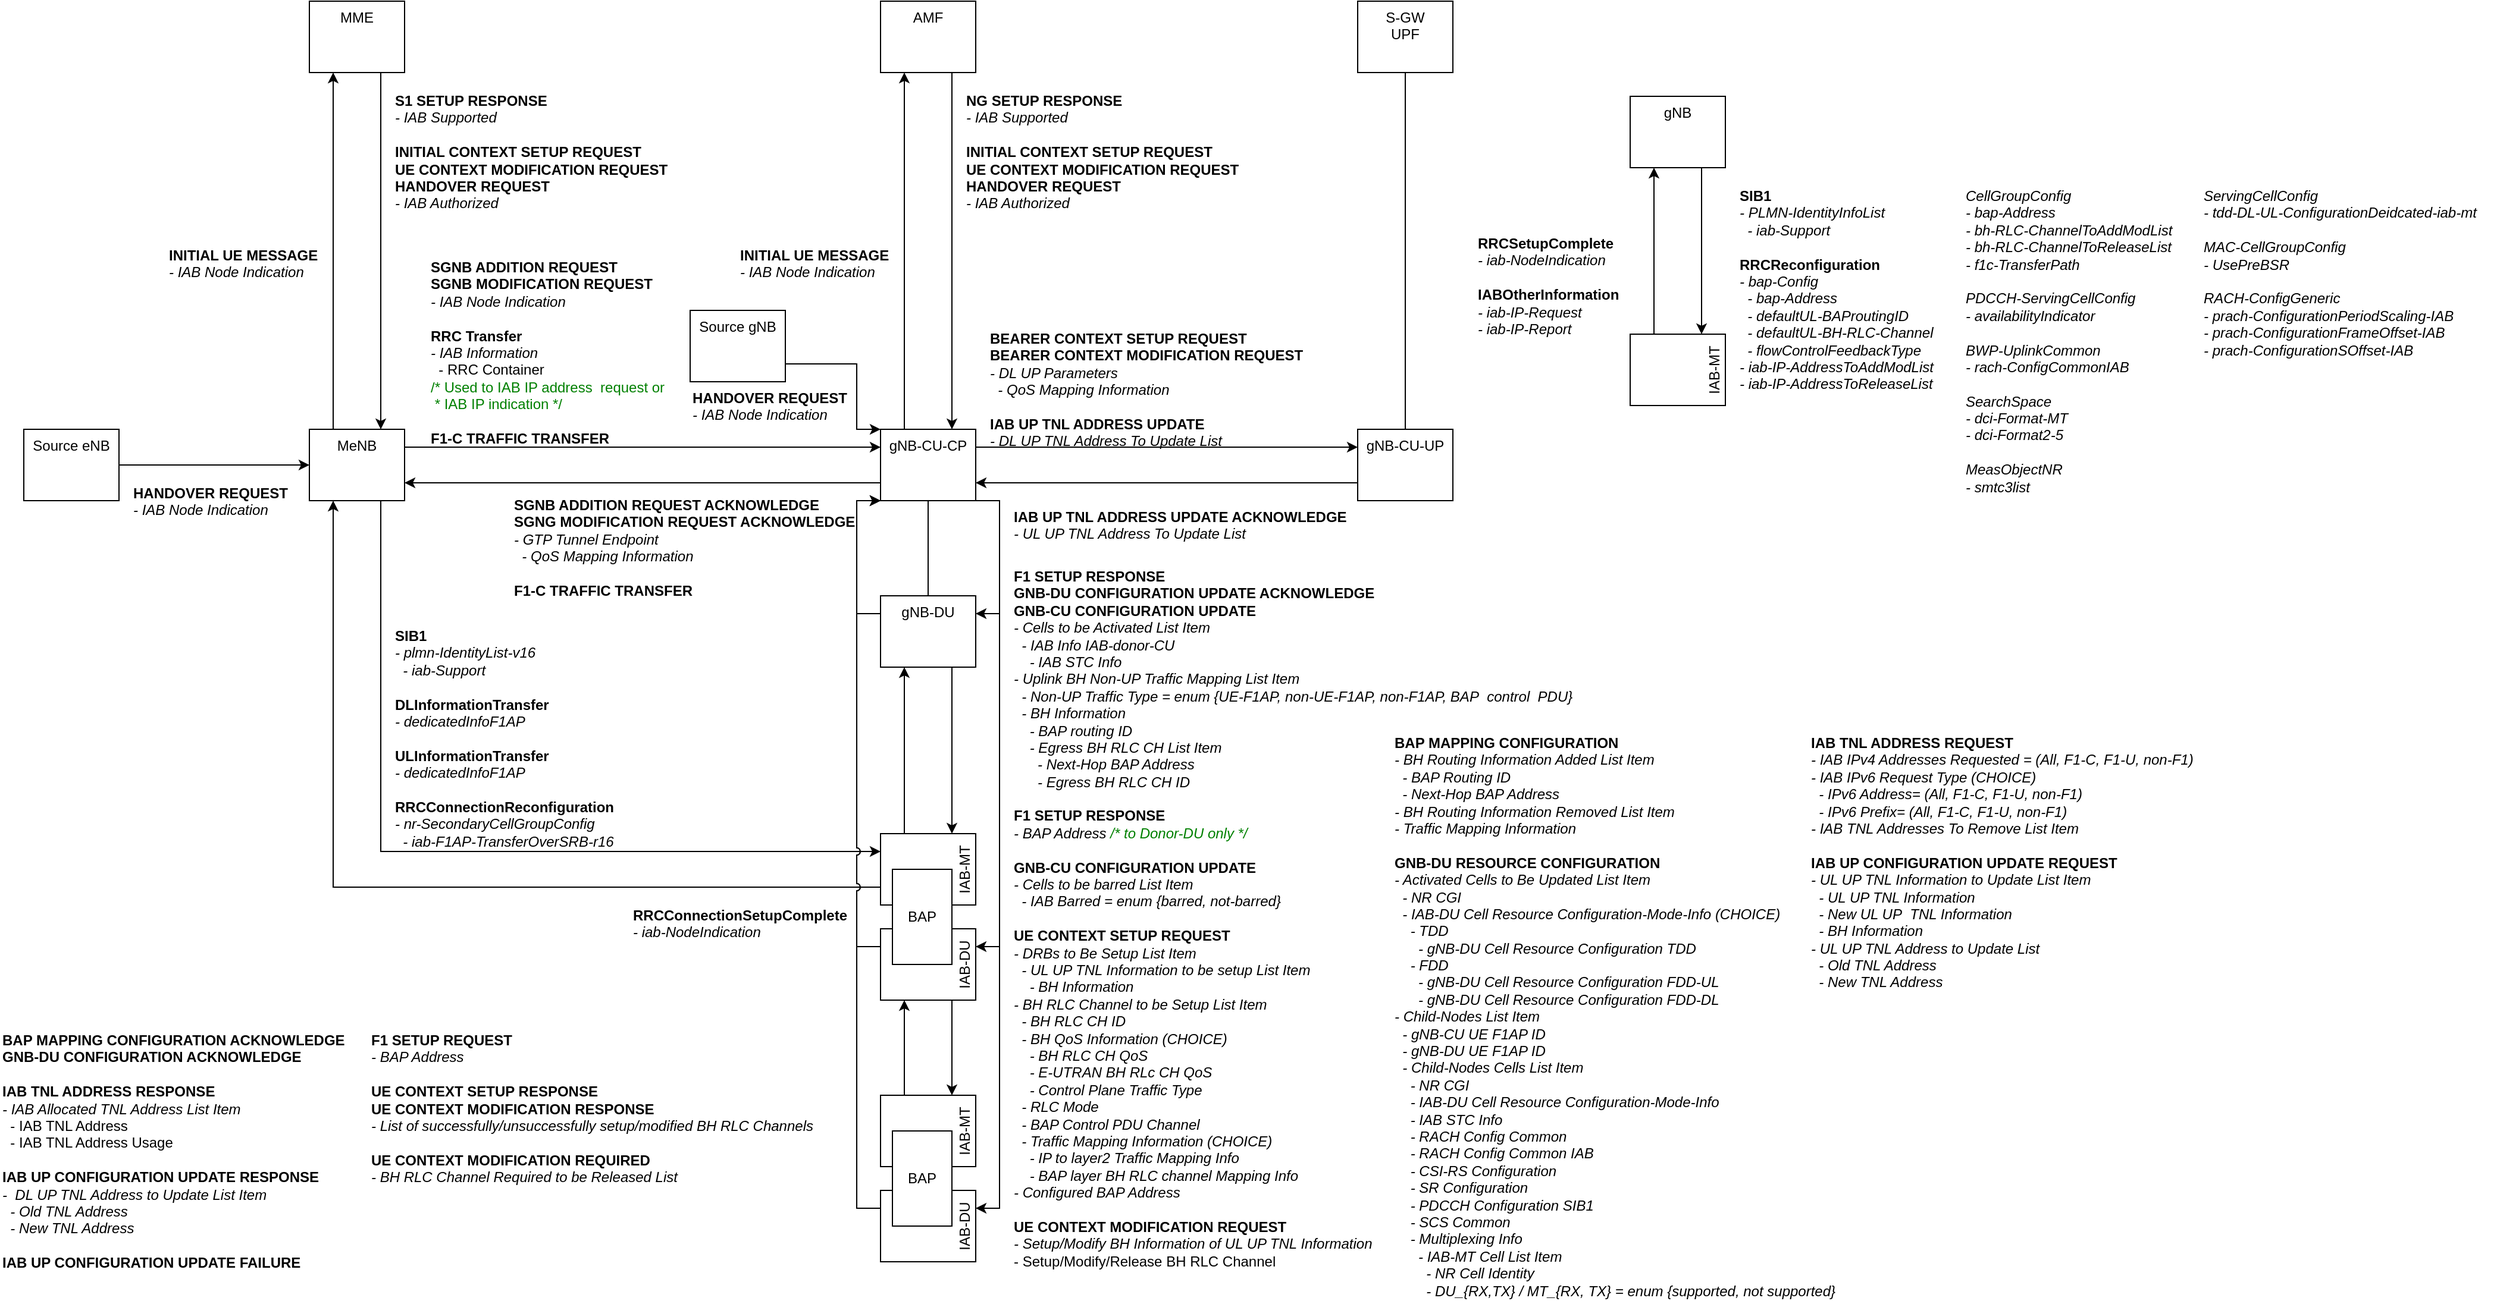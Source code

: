 <mxfile version="13.10.0" type="embed">
    <diagram id="6hGFLwfOUW9BJ-s0fimq" name="EN-DC">
        <mxGraphModel dx="990" dy="575" grid="1" gridSize="10" guides="1" tooltips="1" connect="1" arrows="1" fold="1" page="1" pageScale="1" pageWidth="827" pageHeight="1169" math="0" shadow="0">
            <root>
                <mxCell id="0"/>
                <mxCell id="1" parent="0"/>
                <mxCell id="37" style="edgeStyle=orthogonalEdgeStyle;rounded=0;orthogonalLoop=1;jettySize=auto;html=1;exitX=0.25;exitY=1;exitDx=0;exitDy=0;entryX=0.25;entryY=0;entryDx=0;entryDy=0;endArrow=none;endFill=0;startArrow=classic;startFill=1;" parent="1" source="2" target="5" edge="1">
                    <mxGeometry relative="1" as="geometry"/>
                </mxCell>
                <mxCell id="41" style="edgeStyle=orthogonalEdgeStyle;rounded=0;orthogonalLoop=1;jettySize=auto;html=1;exitX=0.75;exitY=1;exitDx=0;exitDy=0;entryX=0.75;entryY=0;entryDx=0;entryDy=0;startArrow=none;startFill=0;endArrow=classic;endFill=1;" parent="1" source="2" target="5" edge="1">
                    <mxGeometry relative="1" as="geometry"/>
                </mxCell>
                <mxCell id="2" value="MME" style="rounded=0;whiteSpace=wrap;html=1;verticalAlign=top;" parent="1" vertex="1">
                    <mxGeometry x="280" y="40" width="80" height="60" as="geometry"/>
                </mxCell>
                <mxCell id="31" value="" style="edgeStyle=orthogonalEdgeStyle;rounded=0;orthogonalLoop=1;jettySize=auto;html=1;endArrow=none;endFill=0;" parent="1" source="3" target="8" edge="1">
                    <mxGeometry relative="1" as="geometry"/>
                </mxCell>
                <mxCell id="3" value="S-GW&lt;br&gt;UPF" style="rounded=0;whiteSpace=wrap;html=1;verticalAlign=top;" parent="1" vertex="1">
                    <mxGeometry x="1161" y="40" width="80" height="60" as="geometry"/>
                </mxCell>
                <mxCell id="53" style="edgeStyle=orthogonalEdgeStyle;rounded=0;orthogonalLoop=1;jettySize=auto;html=1;exitX=1;exitY=0.25;exitDx=0;exitDy=0;entryX=0;entryY=0.25;entryDx=0;entryDy=0;startArrow=none;startFill=0;endArrow=classic;endFill=1;" parent="1" source="5" target="6" edge="1">
                    <mxGeometry relative="1" as="geometry"/>
                </mxCell>
                <mxCell id="58" style="edgeStyle=orthogonalEdgeStyle;rounded=0;orthogonalLoop=1;jettySize=auto;html=1;exitX=0.75;exitY=1;exitDx=0;exitDy=0;entryX=0;entryY=0.25;entryDx=0;entryDy=0;startArrow=none;startFill=0;endArrow=classic;endFill=1;" parent="1" source="5" target="33" edge="1">
                    <mxGeometry relative="1" as="geometry"/>
                </mxCell>
                <mxCell id="5" value="MeNB" style="rounded=0;whiteSpace=wrap;html=1;verticalAlign=top;" parent="1" vertex="1">
                    <mxGeometry x="280" y="400" width="80" height="60" as="geometry"/>
                </mxCell>
                <mxCell id="32" value="" style="edgeStyle=orthogonalEdgeStyle;rounded=0;orthogonalLoop=1;jettySize=auto;html=1;endArrow=none;endFill=0;" parent="1" source="6" target="7" edge="1">
                    <mxGeometry relative="1" as="geometry"/>
                </mxCell>
                <mxCell id="54" style="edgeStyle=orthogonalEdgeStyle;rounded=0;orthogonalLoop=1;jettySize=auto;html=1;exitX=0;exitY=0.75;exitDx=0;exitDy=0;entryX=1;entryY=0.75;entryDx=0;entryDy=0;startArrow=none;startFill=0;endArrow=classic;endFill=1;" parent="1" source="6" target="5" edge="1">
                    <mxGeometry relative="1" as="geometry"/>
                </mxCell>
                <mxCell id="68" style="edgeStyle=orthogonalEdgeStyle;rounded=0;orthogonalLoop=1;jettySize=auto;html=1;exitX=0.25;exitY=0;exitDx=0;exitDy=0;entryX=0.25;entryY=1;entryDx=0;entryDy=0;" parent="1" source="6" target="67" edge="1">
                    <mxGeometry relative="1" as="geometry"/>
                </mxCell>
                <mxCell id="79" style="edgeStyle=orthogonalEdgeStyle;rounded=0;orthogonalLoop=1;jettySize=auto;html=1;exitX=1;exitY=0.25;exitDx=0;exitDy=0;entryX=0;entryY=0.25;entryDx=0;entryDy=0;" parent="1" source="6" target="8" edge="1">
                    <mxGeometry relative="1" as="geometry"/>
                </mxCell>
                <mxCell id="83" style="edgeStyle=orthogonalEdgeStyle;rounded=0;jumpStyle=arc;orthogonalLoop=1;jettySize=auto;html=1;exitX=1;exitY=1;exitDx=0;exitDy=0;entryX=1;entryY=0.25;entryDx=0;entryDy=0;" parent="1" source="6" target="34" edge="1">
                    <mxGeometry relative="1" as="geometry">
                        <Array as="points">
                            <mxPoint x="860" y="460"/>
                            <mxPoint x="860" y="835"/>
                        </Array>
                    </mxGeometry>
                </mxCell>
                <mxCell id="85" style="edgeStyle=orthogonalEdgeStyle;rounded=0;jumpStyle=arc;orthogonalLoop=1;jettySize=auto;html=1;exitX=1;exitY=1;exitDx=0;exitDy=0;entryX=1;entryY=0.25;entryDx=0;entryDy=0;" parent="1" source="6" target="63" edge="1">
                    <mxGeometry relative="1" as="geometry">
                        <Array as="points">
                            <mxPoint x="860" y="460"/>
                            <mxPoint x="860" y="1055"/>
                        </Array>
                    </mxGeometry>
                </mxCell>
                <mxCell id="91" style="edgeStyle=orthogonalEdgeStyle;rounded=0;jumpStyle=arc;orthogonalLoop=1;jettySize=auto;html=1;exitX=1;exitY=1;exitDx=0;exitDy=0;entryX=1;entryY=0.25;entryDx=0;entryDy=0;" parent="1" source="6" target="7" edge="1">
                    <mxGeometry relative="1" as="geometry">
                        <Array as="points">
                            <mxPoint x="860" y="460"/>
                            <mxPoint x="860" y="555"/>
                        </Array>
                    </mxGeometry>
                </mxCell>
                <mxCell id="6" value="gNB-CU-CP" style="rounded=0;whiteSpace=wrap;html=1;verticalAlign=top;" parent="1" vertex="1">
                    <mxGeometry x="760" y="400" width="80" height="60" as="geometry"/>
                </mxCell>
                <mxCell id="60" style="edgeStyle=orthogonalEdgeStyle;rounded=0;orthogonalLoop=1;jettySize=auto;html=1;exitX=0.75;exitY=1;exitDx=0;exitDy=0;entryX=0.75;entryY=0;entryDx=0;entryDy=0;startArrow=none;startFill=0;endArrow=classic;endFill=1;" parent="1" source="7" target="33" edge="1">
                    <mxGeometry relative="1" as="geometry"/>
                </mxCell>
                <mxCell id="92" style="edgeStyle=orthogonalEdgeStyle;rounded=0;jumpStyle=arc;orthogonalLoop=1;jettySize=auto;html=1;exitX=0;exitY=0.25;exitDx=0;exitDy=0;entryX=0;entryY=1;entryDx=0;entryDy=0;" parent="1" source="7" target="6" edge="1">
                    <mxGeometry relative="1" as="geometry">
                        <Array as="points">
                            <mxPoint x="740" y="555"/>
                            <mxPoint x="740" y="460"/>
                        </Array>
                    </mxGeometry>
                </mxCell>
                <mxCell id="7" value="gNB-DU" style="rounded=0;whiteSpace=wrap;html=1;verticalAlign=top;" parent="1" vertex="1">
                    <mxGeometry x="760" y="540" width="80" height="60" as="geometry"/>
                </mxCell>
                <mxCell id="80" style="edgeStyle=orthogonalEdgeStyle;rounded=0;orthogonalLoop=1;jettySize=auto;html=1;exitX=0;exitY=0.75;exitDx=0;exitDy=0;entryX=1;entryY=0.75;entryDx=0;entryDy=0;" parent="1" source="8" target="6" edge="1">
                    <mxGeometry relative="1" as="geometry"/>
                </mxCell>
                <mxCell id="8" value="gNB-CU-UP" style="rounded=0;whiteSpace=wrap;html=1;verticalAlign=top;" parent="1" vertex="1">
                    <mxGeometry x="1161" y="400" width="80" height="60" as="geometry"/>
                </mxCell>
                <mxCell id="57" style="edgeStyle=orthogonalEdgeStyle;rounded=0;orthogonalLoop=1;jettySize=auto;html=1;exitX=0;exitY=0.75;exitDx=0;exitDy=0;entryX=0.25;entryY=1;entryDx=0;entryDy=0;startArrow=none;startFill=0;endArrow=classic;endFill=1;" parent="1" source="33" target="5" edge="1">
                    <mxGeometry relative="1" as="geometry"/>
                </mxCell>
                <mxCell id="59" style="edgeStyle=orthogonalEdgeStyle;rounded=0;orthogonalLoop=1;jettySize=auto;html=1;exitX=0.25;exitY=0;exitDx=0;exitDy=0;entryX=0.25;entryY=1;entryDx=0;entryDy=0;startArrow=none;startFill=0;endArrow=classic;endFill=1;" parent="1" source="33" target="7" edge="1">
                    <mxGeometry relative="1" as="geometry"/>
                </mxCell>
                <mxCell id="33" value="IAB-MT" style="rounded=0;whiteSpace=wrap;html=1;verticalAlign=bottom;horizontal=0;" parent="1" vertex="1">
                    <mxGeometry x="760" y="740" width="80" height="60" as="geometry"/>
                </mxCell>
                <mxCell id="66" style="edgeStyle=orthogonalEdgeStyle;rounded=0;orthogonalLoop=1;jettySize=auto;html=1;exitX=0.75;exitY=1;exitDx=0;exitDy=0;entryX=0.75;entryY=0;entryDx=0;entryDy=0;" parent="1" source="34" target="62" edge="1">
                    <mxGeometry relative="1" as="geometry"/>
                </mxCell>
                <mxCell id="82" style="edgeStyle=orthogonalEdgeStyle;rounded=0;orthogonalLoop=1;jettySize=auto;html=1;exitX=0;exitY=0.25;exitDx=0;exitDy=0;entryX=0;entryY=1;entryDx=0;entryDy=0;jumpStyle=arc;" parent="1" source="34" target="6" edge="1">
                    <mxGeometry relative="1" as="geometry">
                        <Array as="points">
                            <mxPoint x="740" y="835"/>
                            <mxPoint x="740" y="460"/>
                        </Array>
                    </mxGeometry>
                </mxCell>
                <mxCell id="34" value="IAB-DU" style="rounded=0;whiteSpace=wrap;html=1;verticalAlign=bottom;horizontal=0;" parent="1" vertex="1">
                    <mxGeometry x="760" y="820" width="80" height="60" as="geometry"/>
                </mxCell>
                <mxCell id="35" value="BAP" style="rounded=0;whiteSpace=wrap;html=1;verticalAlign=middle;" parent="1" vertex="1">
                    <mxGeometry x="770" y="770" width="50" height="80" as="geometry"/>
                </mxCell>
                <mxCell id="48" style="edgeStyle=orthogonalEdgeStyle;rounded=0;orthogonalLoop=1;jettySize=auto;html=1;exitX=1;exitY=0.5;exitDx=0;exitDy=0;entryX=0;entryY=0.5;entryDx=0;entryDy=0;startArrow=none;startFill=0;endArrow=classic;endFill=1;" parent="1" source="36" target="5" edge="1">
                    <mxGeometry relative="1" as="geometry"/>
                </mxCell>
                <mxCell id="36" value="Source eNB" style="rounded=0;whiteSpace=wrap;html=1;verticalAlign=top;" parent="1" vertex="1">
                    <mxGeometry x="40" y="400" width="80" height="60" as="geometry"/>
                </mxCell>
                <mxCell id="42" value="&lt;b&gt;INITIAL UE MESSAGE&lt;/b&gt;&lt;br&gt;&lt;i&gt;- IAB Node Indication&lt;/i&gt;" style="text;html=1;align=left;verticalAlign=top;resizable=0;points=[];autosize=1;" parent="1" vertex="1">
                    <mxGeometry x="640" y="240" width="140" height="30" as="geometry"/>
                </mxCell>
                <mxCell id="43" value="&lt;b&gt;S1 SETUP RESPONSE&lt;/b&gt;&lt;br&gt;&lt;i&gt;- IAB Supported&lt;br&gt;&lt;br&gt;&lt;/i&gt;&lt;b&gt;INITIAL CONTEXT SETUP REQUEST&lt;/b&gt;&lt;br&gt;&lt;b&gt;UE CONTEXT MODIFICATION REQUEST&lt;br&gt;HANDOVER REQUEST&lt;/b&gt;&lt;br&gt;&lt;i&gt;- IAB Authorized&lt;/i&gt;&lt;i&gt;&lt;br&gt;&lt;/i&gt;" style="text;html=1;align=left;verticalAlign=top;resizable=0;points=[];autosize=1;" parent="1" vertex="1">
                    <mxGeometry x="350" y="110" width="240" height="100" as="geometry"/>
                </mxCell>
                <mxCell id="49" value="&lt;b&gt;HANDOVER REQUEST&lt;/b&gt;&lt;br&gt;&lt;i&gt;- IAB Node Indication&lt;/i&gt;" style="text;html=1;align=left;verticalAlign=top;resizable=0;points=[];autosize=1;" parent="1" vertex="1">
                    <mxGeometry x="130" y="440" width="150" height="30" as="geometry"/>
                </mxCell>
                <mxCell id="50" value="&lt;b&gt;SGNB ADDITION REQUEST&lt;br&gt;SGNB MODIFICATION REQUEST&lt;/b&gt;&lt;br&gt;&lt;i&gt;- IAB Node Indication&lt;br&gt;&lt;/i&gt;&lt;br&gt;&lt;b&gt;RRC Transfer&lt;/b&gt;&lt;br&gt;&lt;i&gt;- IAB Information&lt;br&gt;&lt;/i&gt;&amp;nbsp; - RRC Container&lt;br&gt;&lt;font color=&quot;#008000&quot;&gt;/* Used to IAB IP address&amp;nbsp; request or&lt;/font&gt;&lt;br&gt;&lt;font color=&quot;#008000&quot;&gt;&amp;nbsp;* IAB IP indication */&lt;/font&gt;&lt;br&gt;&lt;br&gt;&lt;b&gt;F1-C TRAFFIC TRANSFER&lt;/b&gt;" style="text;html=1;align=left;verticalAlign=top;resizable=0;points=[];autosize=1;" parent="1" vertex="1">
                    <mxGeometry x="380" y="250" width="210" height="160" as="geometry"/>
                </mxCell>
                <mxCell id="52" value="&lt;b&gt;SGNB ADDITION REQUEST ACKNOWLEDGE&lt;br&gt;SGNG MODIFICATION REQUEST ACKNOWLEDGE&lt;/b&gt;&lt;br&gt;&lt;i&gt;- GTP Tunnel Endpoint&lt;br&gt;&amp;nbsp; - QoS Mapping Information&lt;br&gt;&lt;/i&gt;&lt;br&gt;&lt;b&gt;F1-C TRAFFIC TRANSFER&lt;/b&gt;" style="text;html=1;align=left;verticalAlign=top;resizable=0;points=[];autosize=1;" parent="1" vertex="1">
                    <mxGeometry x="450" y="450" width="300" height="90" as="geometry"/>
                </mxCell>
                <mxCell id="55" value="&lt;b&gt;SIB1&lt;/b&gt;&lt;br&gt;&lt;i&gt;- plmn-IdentityList-v16&lt;br&gt;&amp;nbsp; - iab-Support&lt;/i&gt;&lt;br&gt;&lt;br&gt;&lt;b&gt;DLInformationTransfer&lt;/b&gt;&lt;br&gt;&lt;i&gt;- dedicatedInfoF1AP&lt;/i&gt;&lt;br&gt;&lt;br&gt;&lt;b&gt;ULInformationTransfer&lt;/b&gt;&lt;br&gt;&lt;i&gt;- dedicatedInfoF1AP&lt;/i&gt;&lt;br&gt;&lt;br&gt;&lt;b&gt;RRCConnectionReconfiguration&lt;/b&gt;&lt;br&gt;&lt;i&gt;- nr-SecondaryCellGroupConfig&lt;br&gt;&amp;nbsp; - iab-F1AP-TransferOverSRB-r16&lt;/i&gt;" style="text;html=1;align=left;verticalAlign=top;resizable=0;points=[];autosize=1;" parent="1" vertex="1">
                    <mxGeometry x="350" y="560" width="200" height="180" as="geometry"/>
                </mxCell>
                <mxCell id="61" value="&lt;b&gt;RRCConnectionSetupComplete&lt;/b&gt;&lt;br&gt;&lt;i&gt;- iab-NodeIndication&lt;/i&gt;" style="text;html=1;align=left;verticalAlign=top;resizable=0;points=[];autosize=1;" parent="1" vertex="1">
                    <mxGeometry x="550" y="795" width="200" height="30" as="geometry"/>
                </mxCell>
                <mxCell id="65" style="edgeStyle=orthogonalEdgeStyle;rounded=0;orthogonalLoop=1;jettySize=auto;html=1;exitX=0.25;exitY=0;exitDx=0;exitDy=0;entryX=0.25;entryY=1;entryDx=0;entryDy=0;" parent="1" source="62" target="34" edge="1">
                    <mxGeometry relative="1" as="geometry"/>
                </mxCell>
                <mxCell id="62" value="IAB-MT" style="rounded=0;whiteSpace=wrap;html=1;verticalAlign=bottom;horizontal=0;" parent="1" vertex="1">
                    <mxGeometry x="760" y="960" width="80" height="60" as="geometry"/>
                </mxCell>
                <mxCell id="84" style="edgeStyle=orthogonalEdgeStyle;rounded=0;jumpStyle=arc;orthogonalLoop=1;jettySize=auto;html=1;exitX=0;exitY=0.25;exitDx=0;exitDy=0;entryX=0;entryY=1;entryDx=0;entryDy=0;" parent="1" source="63" target="6" edge="1">
                    <mxGeometry relative="1" as="geometry">
                        <Array as="points">
                            <mxPoint x="740" y="1055"/>
                            <mxPoint x="740" y="460"/>
                        </Array>
                    </mxGeometry>
                </mxCell>
                <mxCell id="63" value="IAB-DU" style="rounded=0;whiteSpace=wrap;html=1;verticalAlign=bottom;horizontal=0;" parent="1" vertex="1">
                    <mxGeometry x="760" y="1040" width="80" height="60" as="geometry"/>
                </mxCell>
                <mxCell id="64" value="BAP" style="rounded=0;whiteSpace=wrap;html=1;verticalAlign=middle;" parent="1" vertex="1">
                    <mxGeometry x="770" y="990" width="50" height="80" as="geometry"/>
                </mxCell>
                <mxCell id="69" style="edgeStyle=orthogonalEdgeStyle;rounded=0;orthogonalLoop=1;jettySize=auto;html=1;exitX=0.75;exitY=1;exitDx=0;exitDy=0;entryX=0.75;entryY=0;entryDx=0;entryDy=0;" parent="1" source="67" target="6" edge="1">
                    <mxGeometry relative="1" as="geometry"/>
                </mxCell>
                <mxCell id="67" value="AMF" style="rounded=0;whiteSpace=wrap;html=1;verticalAlign=top;" parent="1" vertex="1">
                    <mxGeometry x="760" y="40" width="80" height="60" as="geometry"/>
                </mxCell>
                <mxCell id="73" value="&lt;b&gt;INITIAL UE MESSAGE&lt;/b&gt;&lt;br&gt;&lt;i&gt;- IAB Node Indication&lt;/i&gt;" style="text;html=1;align=left;verticalAlign=top;resizable=0;points=[];autosize=1;" parent="1" vertex="1">
                    <mxGeometry x="160" y="240" width="140" height="30" as="geometry"/>
                </mxCell>
                <mxCell id="74" value="&lt;b&gt;NG SETUP RESPONSE&lt;/b&gt;&lt;br&gt;&lt;i&gt;- IAB Supported&lt;br&gt;&lt;br&gt;&lt;/i&gt;&lt;b&gt;INITIAL CONTEXT SETUP REQUEST&lt;/b&gt;&lt;br&gt;&lt;b&gt;UE CONTEXT MODIFICATION REQUEST&lt;br&gt;HANDOVER REQUEST&lt;/b&gt;&lt;br&gt;&lt;i&gt;- IAB Authorized&lt;/i&gt;&lt;i&gt;&lt;br&gt;&lt;/i&gt;" style="text;html=1;align=left;verticalAlign=top;resizable=0;points=[];autosize=1;" parent="1" vertex="1">
                    <mxGeometry x="830" y="110" width="240" height="100" as="geometry"/>
                </mxCell>
                <mxCell id="76" style="rounded=0;orthogonalLoop=1;jettySize=auto;html=1;exitX=1;exitY=0.75;exitDx=0;exitDy=0;entryX=0;entryY=0;entryDx=0;entryDy=0;edgeStyle=elbowEdgeStyle;" parent="1" source="75" target="6" edge="1">
                    <mxGeometry relative="1" as="geometry">
                        <Array as="points">
                            <mxPoint x="740" y="400"/>
                        </Array>
                    </mxGeometry>
                </mxCell>
                <mxCell id="75" value="Source gNB" style="rounded=0;whiteSpace=wrap;html=1;verticalAlign=top;" parent="1" vertex="1">
                    <mxGeometry x="600" y="300" width="80" height="60" as="geometry"/>
                </mxCell>
                <mxCell id="77" value="&lt;b&gt;HANDOVER REQUEST&lt;/b&gt;&lt;br&gt;&lt;i&gt;- IAB Node Indication&lt;/i&gt;" style="text;html=1;align=left;verticalAlign=top;resizable=0;points=[];autosize=1;" parent="1" vertex="1">
                    <mxGeometry x="600" y="360" width="150" height="30" as="geometry"/>
                </mxCell>
                <mxCell id="78" value="&lt;b&gt;BEARER CONTEXT SETUP REQUEST&lt;br&gt;BEARER CONTEXT MODIFICATION REQUEST&lt;/b&gt;&lt;br&gt;&lt;i&gt;- DL UP Parameters&lt;br&gt;&amp;nbsp; - QoS Mapping Information&lt;br&gt;&lt;/i&gt;&lt;i&gt;&lt;br&gt;&lt;/i&gt;&lt;b&gt;IAB UP TNL ADDRESS UPDATE&lt;/b&gt;&lt;br&gt;&lt;i&gt;- DL UP TNL Address To Update List&lt;/i&gt;&lt;i&gt;&lt;br&gt;&lt;/i&gt;" style="text;html=1;align=left;verticalAlign=top;resizable=0;points=[];autosize=1;" parent="1" vertex="1">
                    <mxGeometry x="850" y="310" width="280" height="100" as="geometry"/>
                </mxCell>
                <mxCell id="81" value="&lt;b&gt;F1 SETUP RESPONSE&lt;br&gt;GNB-DU CONFIGURATION UPDATE ACKNOWLEDGE&lt;br&gt;GNB-CU CONFIGURATION UPDATE&lt;/b&gt;&lt;br&gt;&lt;i&gt;- Cells to be Activated List Item&lt;br&gt;&lt;/i&gt;&lt;i&gt;&amp;nbsp; - IAB Info IAB-donor-CU&lt;br&gt;&amp;nbsp; &amp;nbsp; - IAB STC Info&lt;br&gt;- Uplink BH Non-UP Traffic Mapping List Item&lt;br&gt;&amp;nbsp; - Non-UP Traffic Type = enum {UE-F1AP, non-UE-F1AP, non-F1AP, BAP&amp;nbsp; control&amp;nbsp; PDU}&lt;br&gt;&amp;nbsp; - BH Information&lt;br&gt;&amp;nbsp; &amp;nbsp; - BAP routing ID&lt;br&gt;&amp;nbsp; &amp;nbsp; - Egress BH RLC CH List Item&lt;br&gt;&amp;nbsp; &amp;nbsp; &amp;nbsp; - Next-Hop BAP Address&lt;br&gt;&amp;nbsp; &amp;nbsp; &amp;nbsp; - Egress BH RLC CH ID&lt;br&gt;&lt;/i&gt;&lt;i&gt;&lt;br&gt;&lt;/i&gt;&lt;b&gt;F1 SETUP RESPONSE&lt;br&gt;&lt;/b&gt;&lt;i&gt;- BAP Address &lt;font color=&quot;#008000&quot;&gt;/* to Donor-DU only */&lt;/font&gt;&lt;br&gt;&lt;/i&gt;&lt;i&gt;&lt;br&gt;&lt;/i&gt;&lt;b&gt;GNB-CU CONFIGURATION UPDATE&lt;/b&gt;&lt;br&gt;&lt;i&gt;- Cells to be barred List Item&lt;br&gt;&lt;/i&gt;&lt;i&gt;&amp;nbsp; - IAB Barred = enum {barred, not-barred}&lt;/i&gt;&lt;b&gt;&lt;br&gt;&lt;br&gt;UE CONTEXT SETUP REQUEST&lt;br&gt;&lt;/b&gt;&lt;i&gt;- DRBs to Be Setup List Item&lt;br&gt;&amp;nbsp; - UL UP TNL Information to be setup List Item&lt;br&gt;&amp;nbsp; &amp;nbsp; - BH Information&lt;br&gt;- BH RLC Channel to be Setup List Item&lt;br&gt;&amp;nbsp; - BH RLC CH ID&lt;br&gt;&amp;nbsp; - BH QoS Information (CHOICE)&lt;br&gt;&amp;nbsp; &amp;nbsp; - BH RLC CH QoS&lt;br&gt;&amp;nbsp; &amp;nbsp; - E-UTRAN BH RLc CH QoS&lt;br&gt;&amp;nbsp; &amp;nbsp; - Control Plane Traffic Type&lt;br&gt;&amp;nbsp; - RLC Mode&lt;br&gt;&amp;nbsp; - BAP Control PDU Channel&lt;br&gt;&amp;nbsp; - Traffic Mapping Information (CHOICE)&lt;br&gt;&amp;nbsp; &amp;nbsp; - IP to layer2 Traffic Mapping Info&lt;br&gt;&amp;nbsp; &amp;nbsp; - BAP layer BH RLC channel Mapping Info&lt;br&gt;- Configured BAP Address&lt;br&gt;&lt;/i&gt;&lt;br&gt;&lt;b&gt;UE CONTEXT MODIFICATION REQUEST&lt;br&gt;&lt;/b&gt;&lt;i&gt;- Setup/Modify BH Information of UL UP TNL Information&lt;br&gt;&lt;/i&gt;- Setup/Modify/Release BH RLC Channel" style="text;html=1;align=left;verticalAlign=top;resizable=0;points=[];autosize=1;" parent="1" vertex="1">
                    <mxGeometry x="870" y="510" width="490" height="560" as="geometry"/>
                </mxCell>
                <mxCell id="86" value="&lt;b&gt;F1 SETUP REQUEST&lt;/b&gt;&lt;br&gt;&lt;i&gt;- BAP Address&lt;br&gt;&lt;/i&gt;&lt;i&gt;&lt;br&gt;&lt;/i&gt;&lt;b&gt;UE CONTEXT SETUP RESPONSE&lt;br&gt;UE CONTEXT MODIFICATION RESPONSE&lt;br&gt;&lt;/b&gt;&lt;i&gt;- List of successfully/unsuccessfully setup/modified BH RLC Channels&lt;br&gt;&lt;/i&gt;&lt;i&gt;&lt;br&gt;&lt;/i&gt;&lt;b&gt;UE CONTEXT MODIFICATION REQUIRED&lt;br&gt;&lt;/b&gt;&lt;i&gt;- BH RLC Channel Required to be Released List&lt;/i&gt;&lt;i&gt;&lt;br&gt;&lt;/i&gt;" style="text;html=1;align=left;verticalAlign=top;resizable=0;points=[];autosize=1;" parent="1" vertex="1">
                    <mxGeometry x="330" y="900" width="390" height="130" as="geometry"/>
                </mxCell>
                <mxCell id="94" value="&lt;b&gt;BAP MAPPING CONFIGURATION&lt;br&gt;&lt;/b&gt;&lt;i&gt;- BH Routing Information Added List Item&lt;/i&gt;&lt;br&gt;&lt;i&gt;&amp;nbsp; - BAP Routing ID&lt;/i&gt;&lt;br&gt;&lt;i&gt;&amp;nbsp; - Next-Hop BAP Address&lt;/i&gt;&lt;br&gt;&lt;i&gt;- BH Routing Information Removed List Item&lt;/i&gt;&lt;br&gt;&lt;i&gt;- Traffic Mapping Information&lt;/i&gt;&lt;br&gt;&lt;br&gt;&lt;b&gt;GNB-DU RESOURCE CONFIGURATION&lt;/b&gt;&lt;br&gt;&lt;i&gt;- Activated Cells to Be Updated List Item&lt;br&gt;&amp;nbsp; - NR CGI&lt;br&gt;&amp;nbsp; - IAB-DU Cell Resource Configuration-Mode-Info (CHOICE)&lt;br&gt;&amp;nbsp; &amp;nbsp; - TDD&lt;br&gt;&amp;nbsp; &amp;nbsp; &amp;nbsp; - gNB-DU Cell Resource Configuration TDD&lt;br&gt;&amp;nbsp; &amp;nbsp; - FDD&lt;br&gt;&amp;nbsp; &amp;nbsp; &amp;nbsp; - gNB-DU Cell Resource Configuration FDD-UL&lt;br&gt;&amp;nbsp; &amp;nbsp; &amp;nbsp; - gNB-DU Cell Resource Configuration FDD-DL&lt;br&gt;- Child-Nodes List Item&lt;br&gt;&amp;nbsp; - gNB-CU UE F1AP ID&lt;br&gt;&amp;nbsp; - gNB-DU UE F1AP ID&lt;br&gt;&amp;nbsp; - Child-Nodes Cells List Item&lt;br&gt;&amp;nbsp; &amp;nbsp; - NR CGI&lt;br&gt;&amp;nbsp; &amp;nbsp; - IAB-DU Cell Resource Configuration-Mode-Info&lt;br&gt;&amp;nbsp; &amp;nbsp; - IAB STC Info&lt;br&gt;&amp;nbsp; &amp;nbsp; - RACH Config Common&lt;br&gt;&amp;nbsp; &amp;nbsp; - RACH Config Common IAB&lt;br&gt;&amp;nbsp; &amp;nbsp; - CSI-RS Configuration&lt;br&gt;&amp;nbsp; &amp;nbsp; - SR Configuration&lt;br&gt;&amp;nbsp; &amp;nbsp; - PDCCH Configuration SIB1&lt;br&gt;&amp;nbsp; &amp;nbsp; - SCS Common&lt;br&gt;&amp;nbsp; &amp;nbsp; - Multiplexing Info&lt;br&gt;&amp;nbsp; &amp;nbsp; &amp;nbsp; - IAB-MT Cell List Item&lt;br&gt;&amp;nbsp; &amp;nbsp; &amp;nbsp; &amp;nbsp; - NR Cell Identity&lt;br&gt;&amp;nbsp; &amp;nbsp; &amp;nbsp; &amp;nbsp; - DU_{RX,TX} / MT_{RX, TX} = enum {supported, not supported}&lt;br&gt;&lt;/i&gt;" style="text;html=1;align=left;verticalAlign=top;resizable=0;points=[];autosize=1;" parent="1" vertex="1">
                    <mxGeometry x="1190" y="650" width="390" height="450" as="geometry"/>
                </mxCell>
                <mxCell id="95" value="&lt;b&gt;IAB UP TNL ADDRESS UPDATE ACKNOWLEDGE&lt;/b&gt;&lt;br&gt;&lt;i&gt;- UL UP TNL Address To Update List&lt;/i&gt;" style="text;html=1;align=left;verticalAlign=top;resizable=0;points=[];autosize=1;" parent="1" vertex="1">
                    <mxGeometry x="870" y="460" width="300" height="30" as="geometry"/>
                </mxCell>
                <mxCell id="97" value="&lt;b&gt;IAB TNL ADDRESS REQUEST&lt;br&gt;&lt;/b&gt;&lt;i&gt;- IAB IPv4 Addresses Requested = (All, F1-C, F1-U, non-F1)&lt;br&gt;- IAB IPv6 Request Type (CHOICE)&lt;br&gt;&amp;nbsp; - IPv6 Address&lt;/i&gt;&lt;i&gt;= (All, F1-C, F1-U, non-F1)&lt;/i&gt;&lt;i&gt;&lt;br&gt;&amp;nbsp; - IPv6 Prefix&lt;/i&gt;&lt;i&gt;= (All, F1-C, F1-U, non-F1)&lt;/i&gt;&lt;br&gt;&lt;i&gt;- IAB TNL Addresses To Remove List Item&lt;/i&gt;&lt;br&gt;&lt;br&gt;&lt;b&gt;IAB UP CONFIGURATION UPDATE REQUEST&lt;br&gt;&lt;/b&gt;&lt;i&gt;- UL UP TNL Information to Update List Item&lt;br&gt;&amp;nbsp; - UL UP TNL Information&lt;br&gt;&amp;nbsp; - New UL UP&amp;nbsp; TNL Information&lt;br&gt;&amp;nbsp; - BH Information&lt;br&gt;- UL UP TNL Address to Update List&lt;br&gt;&amp;nbsp; - Old TNL Address&lt;br&gt;&amp;nbsp; - New TNL Address&lt;/i&gt;" style="text;html=1;align=left;verticalAlign=top;resizable=0;points=[];autosize=1;" parent="1" vertex="1">
                    <mxGeometry x="1540" y="650" width="340" height="210" as="geometry"/>
                </mxCell>
                <mxCell id="98" value="&lt;b style=&quot;font-family: &amp;#34;helvetica&amp;#34;&quot;&gt;BAP MAPPING CONFIGURATION ACKNOWLEDGE&lt;/b&gt;&lt;br style=&quot;font-family: &amp;#34;helvetica&amp;#34;&quot;&gt;&lt;b style=&quot;font-family: &amp;#34;helvetica&amp;#34;&quot;&gt;GNB-DU CONFIGURATION ACKNOWLEDGE&lt;/b&gt;&lt;br style=&quot;font-family: &amp;#34;helvetica&amp;#34;&quot;&gt;&lt;br style=&quot;font-family: &amp;#34;helvetica&amp;#34;&quot;&gt;&lt;b style=&quot;font-family: &amp;#34;helvetica&amp;#34;&quot;&gt;IAB TNL ADDRESS RESPONSE&lt;/b&gt;&lt;br style=&quot;font-family: &amp;#34;helvetica&amp;#34;&quot;&gt;&lt;i style=&quot;font-family: &amp;#34;helvetica&amp;#34;&quot;&gt;- IAB Allocated TNL Address List Item&lt;br&gt;&lt;/i&gt;&lt;span style=&quot;font-family: &amp;#34;helvetica&amp;#34;&quot;&gt;&amp;nbsp; - IAB TNL Address&lt;/span&gt;&lt;br style=&quot;font-family: &amp;#34;helvetica&amp;#34;&quot;&gt;&lt;span style=&quot;font-family: &amp;#34;helvetica&amp;#34;&quot;&gt;&amp;nbsp; - IAB TNL Address Usage&lt;/span&gt;&lt;br style=&quot;font-family: &amp;#34;helvetica&amp;#34;&quot;&gt;&lt;br style=&quot;font-family: &amp;#34;helvetica&amp;#34;&quot;&gt;&lt;b style=&quot;font-family: &amp;#34;helvetica&amp;#34;&quot;&gt;IAB UP CONFIGURATION UPDATE RESPONSE&lt;/b&gt;&lt;br style=&quot;font-family: &amp;#34;helvetica&amp;#34;&quot;&gt;&lt;i style=&quot;font-family: &amp;#34;helvetica&amp;#34;&quot;&gt;-&amp;nbsp; DL UP TNL Address to Update List Item&lt;br&gt;&amp;nbsp; - Old TNL Address&lt;br&gt;&amp;nbsp; - New TNL Address&lt;br&gt;&lt;/i&gt;&lt;br style=&quot;font-family: &amp;#34;helvetica&amp;#34;&quot;&gt;&lt;b style=&quot;font-family: &amp;#34;helvetica&amp;#34;&quot;&gt;IAB UP CONFIGURATION UPDATE FAILURE&lt;/b&gt;&lt;i&gt;&lt;br&gt;&lt;/i&gt;" style="text;html=1;align=left;verticalAlign=top;resizable=0;points=[];autosize=1;" parent="1" vertex="1">
                    <mxGeometry x="20" y="900" width="300" height="200" as="geometry"/>
                </mxCell>
                <mxCell id="103" style="edgeStyle=orthogonalEdgeStyle;rounded=0;orthogonalLoop=1;jettySize=auto;html=1;exitX=0.75;exitY=1;exitDx=0;exitDy=0;entryX=0.75;entryY=0;entryDx=0;entryDy=0;" parent="1" source="99" target="100" edge="1">
                    <mxGeometry relative="1" as="geometry"/>
                </mxCell>
                <mxCell id="99" value="gNB" style="rounded=0;whiteSpace=wrap;html=1;verticalAlign=top;" parent="1" vertex="1">
                    <mxGeometry x="1390" y="120" width="80" height="60" as="geometry"/>
                </mxCell>
                <mxCell id="102" style="edgeStyle=orthogonalEdgeStyle;rounded=0;orthogonalLoop=1;jettySize=auto;html=1;exitX=0.25;exitY=0;exitDx=0;exitDy=0;entryX=0.25;entryY=1;entryDx=0;entryDy=0;" parent="1" source="100" target="99" edge="1">
                    <mxGeometry relative="1" as="geometry"/>
                </mxCell>
                <mxCell id="100" value="IAB-MT" style="rounded=0;whiteSpace=wrap;html=1;verticalAlign=bottom;horizontal=0;" parent="1" vertex="1">
                    <mxGeometry x="1390" y="320" width="80" height="60" as="geometry"/>
                </mxCell>
                <mxCell id="104" value="&lt;b&gt;SIB1&lt;br&gt;&lt;/b&gt;&lt;i&gt;- PLMN-IdentityInfoList&lt;br&gt;&amp;nbsp; - iab-Support&lt;/i&gt;&lt;br&gt;&lt;br&gt;&lt;b&gt;RRCReconfiguration&lt;/b&gt;&lt;br&gt;&lt;i&gt;- bap-Config&lt;br&gt;&amp;nbsp; - bap-Address&lt;br&gt;&amp;nbsp; - defaultUL-BAProutingID&lt;br&gt;&amp;nbsp; - defaultUL-BH-RLC-Channel&lt;br&gt;&lt;/i&gt;&lt;i&gt;&amp;nbsp; - flowControlFeedbackType&lt;br&gt;- iab-IP-AddressToAddModList&lt;br&gt;- iab-IP-AddressToReleaseList&lt;br&gt;&lt;/i&gt;" style="text;html=1;align=left;verticalAlign=top;resizable=0;points=[];autosize=1;" parent="1" vertex="1">
                    <mxGeometry x="1480" y="190" width="180" height="170" as="geometry"/>
                </mxCell>
                <mxCell id="105" value="&lt;b&gt;RRCSetupComplete&lt;br&gt;&lt;/b&gt;&lt;i&gt;- iab-NodeIndication&lt;/i&gt;&lt;br&gt;&lt;br&gt;&lt;b&gt;IABOtherInformation&lt;/b&gt;&lt;br&gt;&lt;i&gt;- iab-IP-Request&lt;br&gt;- iab-IP-Report&lt;br&gt;&lt;/i&gt;" style="text;html=1;align=left;verticalAlign=top;resizable=0;points=[];autosize=1;" parent="1" vertex="1">
                    <mxGeometry x="1260" y="230" width="130" height="90" as="geometry"/>
                </mxCell>
                <mxCell id="106" value="&lt;i&gt;CellGroupConfig&lt;br&gt;- bap-Address&lt;/i&gt;&lt;br&gt;&lt;i&gt;- bh-RLC-ChannelToAddModList&lt;/i&gt;&lt;br&gt;&lt;i&gt;- bh-RLC-ChannelToReleaseList&lt;br&gt;- f1c-TransferPath&lt;br&gt;&lt;br&gt;PDCCH-ServingCellConfig&lt;br&gt;- availabilityIndicator&lt;br&gt;&lt;br&gt;BWP-UplinkCommon&lt;br&gt;- rach-ConfigCommonIAB&lt;br&gt;&lt;br&gt;SearchSpace&lt;br&gt;- dci-Format-MT&lt;br&gt;- dci-Format2-5&lt;br&gt;&lt;br&gt;MeasObjectNR&lt;br&gt;- smtc3list&lt;br&gt;&lt;/i&gt;" style="text;html=1;align=left;verticalAlign=top;resizable=0;points=[];autosize=1;" parent="1" vertex="1">
                    <mxGeometry x="1670" y="190" width="190" height="250" as="geometry"/>
                </mxCell>
                <mxCell id="107" value="&lt;i&gt;ServingCellConfig&lt;br&gt;&lt;/i&gt;&lt;i&gt;- tdd-DL-UL-ConfigurationDeidcated-iab-mt&lt;br&gt;&lt;br&gt;MAC-CellGroupConfig&lt;br&gt;- UsePreBSR&lt;br&gt;&lt;br&gt;RACH-ConfigGeneric&lt;br&gt;- prach-ConfigurationPeriodScaling-IAB&lt;br&gt;- prach-ConfigurationFrameOffset-IAB&lt;br&gt;- prach-ConfigurationSOffset-IAB&lt;br&gt;&lt;/i&gt;" style="text;html=1;align=left;verticalAlign=top;resizable=0;points=[];autosize=1;" parent="1" vertex="1">
                    <mxGeometry x="1870" y="190" width="250" height="140" as="geometry"/>
                </mxCell>
            </root>
        </mxGraphModel>
    </diagram>
</mxfile>
